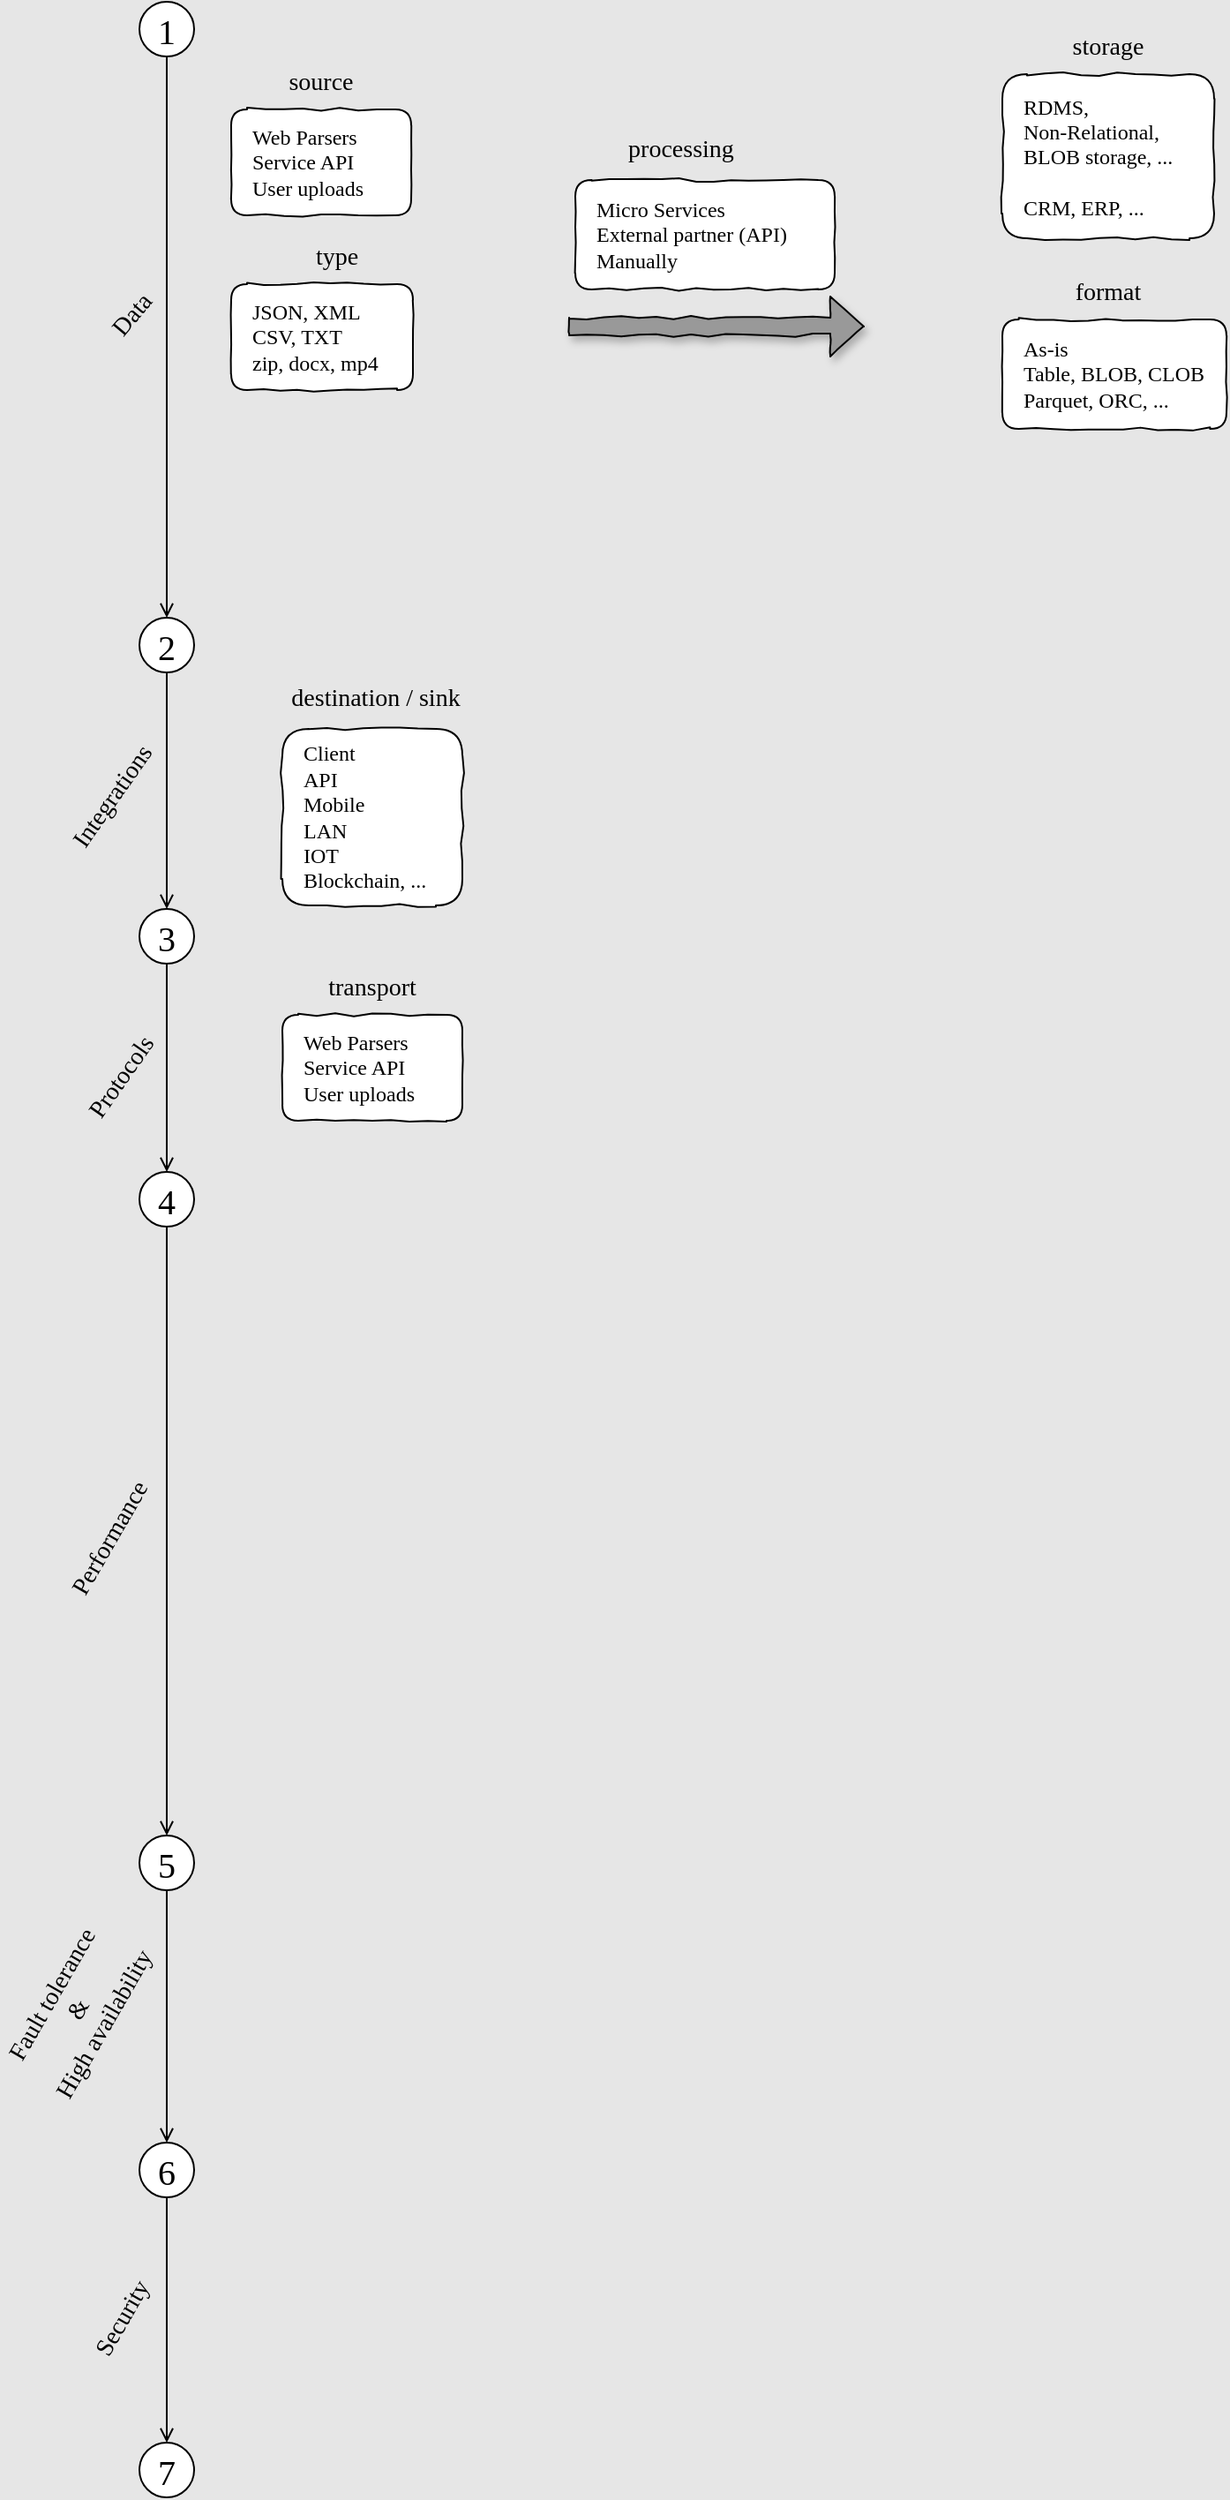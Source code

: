<mxfile version="21.3.2" type="github">
  <diagram name="Page-1" id="Rw8HSiMwXpafIOUnl7IF">
    <mxGraphModel dx="807" dy="579" grid="0" gridSize="10" guides="1" tooltips="1" connect="1" arrows="1" fold="1" page="1" pageScale="1" pageWidth="1169" pageHeight="1654" background="#E6E6E6" math="0" shadow="0">
      <root>
        <mxCell id="0" />
        <mxCell id="1" parent="0" />
        <mxCell id="qGmf7XJ8JI8CwWFyn86P-5" value="1" style="ellipse;whiteSpace=wrap;html=1;aspect=fixed;strokeWidth=1;fontSize=20;comic=0;fontFamily=Comic Sans MS;" vertex="1" parent="1">
          <mxGeometry x="88" y="66" width="31" height="31" as="geometry" />
        </mxCell>
        <mxCell id="qGmf7XJ8JI8CwWFyn86P-6" value="" style="endArrow=open;html=1;rounded=0;exitX=0.5;exitY=1;exitDx=0;exitDy=0;entryX=0.5;entryY=0;entryDx=0;entryDy=0;endFill=0;" edge="1" parent="1" source="qGmf7XJ8JI8CwWFyn86P-5" target="qGmf7XJ8JI8CwWFyn86P-8">
          <mxGeometry relative="1" as="geometry">
            <mxPoint x="171" y="320" as="sourcePoint" />
            <mxPoint x="439" y="318" as="targetPoint" />
          </mxGeometry>
        </mxCell>
        <mxCell id="qGmf7XJ8JI8CwWFyn86P-7" value="Data" style="edgeLabel;resizable=0;html=1;align=center;verticalAlign=middle;fontSize=14;labelBackgroundColor=none;fontFamily=Comic Sans MS;rotation=-50;" connectable="0" vertex="1" parent="qGmf7XJ8JI8CwWFyn86P-6">
          <mxGeometry relative="1" as="geometry">
            <mxPoint x="-20" y="-12" as="offset" />
          </mxGeometry>
        </mxCell>
        <mxCell id="qGmf7XJ8JI8CwWFyn86P-8" value="2" style="ellipse;whiteSpace=wrap;html=1;aspect=fixed;strokeWidth=1;fontSize=20;comic=0;fontFamily=Comic Sans MS;" vertex="1" parent="1">
          <mxGeometry x="88" y="415" width="31" height="31" as="geometry" />
        </mxCell>
        <mxCell id="qGmf7XJ8JI8CwWFyn86P-9" value="3" style="ellipse;whiteSpace=wrap;html=1;aspect=fixed;strokeWidth=1;fontSize=20;comic=0;fontFamily=Comic Sans MS;" vertex="1" parent="1">
          <mxGeometry x="88" y="580" width="31" height="31" as="geometry" />
        </mxCell>
        <mxCell id="qGmf7XJ8JI8CwWFyn86P-11" value="" style="endArrow=open;html=1;rounded=0;entryX=0.5;entryY=0;entryDx=0;entryDy=0;endFill=0;exitX=0.5;exitY=1;exitDx=0;exitDy=0;" edge="1" parent="1" source="qGmf7XJ8JI8CwWFyn86P-8" target="qGmf7XJ8JI8CwWFyn86P-9">
          <mxGeometry relative="1" as="geometry">
            <mxPoint x="501" y="346" as="sourcePoint" />
            <mxPoint x="458" y="327" as="targetPoint" />
          </mxGeometry>
        </mxCell>
        <mxCell id="qGmf7XJ8JI8CwWFyn86P-12" value="Integrations" style="edgeLabel;resizable=0;html=1;align=center;verticalAlign=middle;fontSize=14;labelBackgroundColor=none;fontFamily=Comic Sans MS;rotation=-55;" connectable="0" vertex="1" parent="qGmf7XJ8JI8CwWFyn86P-11">
          <mxGeometry relative="1" as="geometry">
            <mxPoint x="-31" y="4" as="offset" />
          </mxGeometry>
        </mxCell>
        <mxCell id="qGmf7XJ8JI8CwWFyn86P-13" value="4" style="ellipse;whiteSpace=wrap;html=1;aspect=fixed;strokeWidth=1;fontSize=20;comic=0;fontFamily=Comic Sans MS;" vertex="1" parent="1">
          <mxGeometry x="88" y="729" width="31" height="31" as="geometry" />
        </mxCell>
        <mxCell id="qGmf7XJ8JI8CwWFyn86P-15" value="" style="endArrow=open;html=1;rounded=0;entryX=0.5;entryY=0;entryDx=0;entryDy=0;endFill=0;exitX=0.5;exitY=1;exitDx=0;exitDy=0;" edge="1" parent="1" source="qGmf7XJ8JI8CwWFyn86P-9" target="qGmf7XJ8JI8CwWFyn86P-13">
          <mxGeometry relative="1" as="geometry">
            <mxPoint x="114" y="546" as="sourcePoint" />
            <mxPoint x="114" y="710" as="targetPoint" />
          </mxGeometry>
        </mxCell>
        <mxCell id="qGmf7XJ8JI8CwWFyn86P-16" value="&lt;div&gt;Protocols&lt;/div&gt;" style="edgeLabel;resizable=0;html=1;align=center;verticalAlign=middle;fontSize=14;labelBackgroundColor=none;fontFamily=Comic Sans MS;rotation=-55;" connectable="0" vertex="1" parent="qGmf7XJ8JI8CwWFyn86P-15">
          <mxGeometry relative="1" as="geometry">
            <mxPoint x="-26" y="6" as="offset" />
          </mxGeometry>
        </mxCell>
        <mxCell id="qGmf7XJ8JI8CwWFyn86P-17" value="5" style="ellipse;whiteSpace=wrap;html=1;aspect=fixed;strokeWidth=1;fontSize=20;comic=0;fontFamily=Comic Sans MS;" vertex="1" parent="1">
          <mxGeometry x="88" y="1105" width="31" height="31" as="geometry" />
        </mxCell>
        <mxCell id="qGmf7XJ8JI8CwWFyn86P-18" value="" style="endArrow=open;html=1;rounded=0;entryX=0.5;entryY=0;entryDx=0;entryDy=0;endFill=0;exitX=0.5;exitY=1;exitDx=0;exitDy=0;" edge="1" parent="1" source="qGmf7XJ8JI8CwWFyn86P-13" target="qGmf7XJ8JI8CwWFyn86P-17">
          <mxGeometry relative="1" as="geometry">
            <mxPoint x="114" y="741" as="sourcePoint" />
            <mxPoint x="114" y="899" as="targetPoint" />
          </mxGeometry>
        </mxCell>
        <mxCell id="qGmf7XJ8JI8CwWFyn86P-19" value="Performance" style="edgeLabel;resizable=0;html=1;align=center;verticalAlign=middle;fontSize=14;labelBackgroundColor=none;fontFamily=Comic Sans MS;rotation=-60;labelBorderColor=none;" connectable="0" vertex="1" parent="qGmf7XJ8JI8CwWFyn86P-18">
          <mxGeometry relative="1" as="geometry">
            <mxPoint x="-32" y="5" as="offset" />
          </mxGeometry>
        </mxCell>
        <mxCell id="qGmf7XJ8JI8CwWFyn86P-20" value="6" style="ellipse;whiteSpace=wrap;html=1;aspect=fixed;strokeWidth=1;fontSize=20;comic=0;fontFamily=Comic Sans MS;" vertex="1" parent="1">
          <mxGeometry x="88" y="1279" width="31" height="31" as="geometry" />
        </mxCell>
        <mxCell id="qGmf7XJ8JI8CwWFyn86P-21" value="" style="endArrow=open;html=1;rounded=0;entryX=0.5;entryY=0;entryDx=0;entryDy=0;endFill=0;exitX=0.5;exitY=1;exitDx=0;exitDy=0;" edge="1" parent="1" source="qGmf7XJ8JI8CwWFyn86P-17" target="qGmf7XJ8JI8CwWFyn86P-20">
          <mxGeometry relative="1" as="geometry">
            <mxPoint x="152" y="1119" as="sourcePoint" />
            <mxPoint x="152" y="1304" as="targetPoint" />
          </mxGeometry>
        </mxCell>
        <mxCell id="qGmf7XJ8JI8CwWFyn86P-22" value="&lt;div&gt;Fault tolerance&lt;/div&gt;&lt;div&gt;&amp;amp;&lt;/div&gt;&lt;div&gt;High availability&lt;/div&gt;" style="edgeLabel;resizable=0;html=1;align=center;verticalAlign=middle;fontSize=14;labelBackgroundColor=none;fontFamily=Comic Sans MS;rotation=-60;" connectable="0" vertex="1" parent="qGmf7XJ8JI8CwWFyn86P-21">
          <mxGeometry relative="1" as="geometry">
            <mxPoint x="-50" y="-3" as="offset" />
          </mxGeometry>
        </mxCell>
        <mxCell id="qGmf7XJ8JI8CwWFyn86P-23" value="7" style="ellipse;whiteSpace=wrap;html=1;aspect=fixed;strokeWidth=1;fontSize=20;comic=0;fontFamily=Comic Sans MS;" vertex="1" parent="1">
          <mxGeometry x="88" y="1449" width="31" height="31" as="geometry" />
        </mxCell>
        <mxCell id="qGmf7XJ8JI8CwWFyn86P-24" value="" style="endArrow=open;html=1;rounded=0;entryX=0.5;entryY=0;entryDx=0;entryDy=0;endFill=0;exitX=0.5;exitY=1;exitDx=0;exitDy=0;" edge="1" parent="1" source="qGmf7XJ8JI8CwWFyn86P-20" target="qGmf7XJ8JI8CwWFyn86P-23">
          <mxGeometry relative="1" as="geometry">
            <mxPoint x="156" y="1300" as="sourcePoint" />
            <mxPoint x="156" y="1485" as="targetPoint" />
          </mxGeometry>
        </mxCell>
        <mxCell id="qGmf7XJ8JI8CwWFyn86P-25" value="Security" style="edgeLabel;resizable=0;html=1;align=center;verticalAlign=middle;fontSize=14;labelBackgroundColor=none;fontFamily=Comic Sans MS;rotation=-60;labelBorderColor=none;" connectable="0" vertex="1" parent="qGmf7XJ8JI8CwWFyn86P-24">
          <mxGeometry relative="1" as="geometry">
            <mxPoint x="-25" as="offset" />
          </mxGeometry>
        </mxCell>
        <mxCell id="qGmf7XJ8JI8CwWFyn86P-33" value="" style="group" vertex="1" connectable="0" parent="1">
          <mxGeometry x="140" y="97" width="102" height="90" as="geometry" />
        </mxCell>
        <mxCell id="qGmf7XJ8JI8CwWFyn86P-26" value="&lt;div&gt;Web Parsers&lt;/div&gt;&lt;div&gt;Service API&lt;/div&gt;&lt;div&gt;User uploads&lt;br&gt;&lt;/div&gt;" style="rounded=1;whiteSpace=wrap;html=1;fontFamily=Comic Sans MS;labelBackgroundColor=none;comic=1;imageAspect=1;align=left;spacingLeft=10;" vertex="1" parent="qGmf7XJ8JI8CwWFyn86P-33">
          <mxGeometry y="30" width="102" height="60" as="geometry" />
        </mxCell>
        <mxCell id="qGmf7XJ8JI8CwWFyn86P-27" value="source" style="text;html=1;strokeColor=none;fillColor=none;align=center;verticalAlign=middle;whiteSpace=wrap;rounded=0;fontFamily=Comic Sans MS;fontSize=14;" vertex="1" parent="qGmf7XJ8JI8CwWFyn86P-33">
          <mxGeometry x="21" width="60" height="30" as="geometry" />
        </mxCell>
        <mxCell id="qGmf7XJ8JI8CwWFyn86P-38" value="" style="endArrow=block;html=1;rounded=0;endWidth=23.077;fillColor=#999999;fillStyle=solid;shadow=1;gradientColor=none;endFill=0;shape=flexArrow;strokeColor=default;comic=1;" edge="1" parent="1">
          <mxGeometry width="50" height="50" relative="1" as="geometry">
            <mxPoint x="331" y="250" as="sourcePoint" />
            <mxPoint x="499" y="250" as="targetPoint" />
          </mxGeometry>
        </mxCell>
        <mxCell id="qGmf7XJ8JI8CwWFyn86P-39" value="" style="group" vertex="1" connectable="0" parent="1">
          <mxGeometry x="577" y="77" width="120" height="123" as="geometry" />
        </mxCell>
        <mxCell id="qGmf7XJ8JI8CwWFyn86P-36" value="&lt;div&gt;RDMS,&lt;/div&gt;&lt;div&gt;Non-Relational,&lt;br&gt;&lt;/div&gt;&lt;div&gt;BLOB storage, ...&lt;/div&gt;&lt;div&gt;&lt;br&gt;&lt;/div&gt;&lt;div&gt;CRM, ERP, ...&lt;br&gt;&lt;/div&gt;" style="rounded=1;whiteSpace=wrap;html=1;fontFamily=Comic Sans MS;labelBackgroundColor=none;comic=1;imageAspect=1;align=left;spacingLeft=10;" vertex="1" parent="qGmf7XJ8JI8CwWFyn86P-39">
          <mxGeometry y="30" width="120" height="93" as="geometry" />
        </mxCell>
        <mxCell id="qGmf7XJ8JI8CwWFyn86P-37" value="storage" style="text;html=1;strokeColor=none;fillColor=none;align=center;verticalAlign=middle;whiteSpace=wrap;rounded=0;fontFamily=Comic Sans MS;fontSize=14;" vertex="1" parent="qGmf7XJ8JI8CwWFyn86P-39">
          <mxGeometry x="30" width="60" height="30" as="geometry" />
        </mxCell>
        <mxCell id="qGmf7XJ8JI8CwWFyn86P-30" value="&lt;div&gt;JSON, XML&lt;/div&gt;&lt;div&gt;CSV, TXT&lt;br&gt;&lt;/div&gt;&lt;div&gt;zip, docx, mp4&lt;/div&gt;" style="rounded=1;whiteSpace=wrap;html=1;fontFamily=Comic Sans MS;labelBackgroundColor=none;comic=1;imageAspect=1;align=left;spacingLeft=10;" vertex="1" parent="1">
          <mxGeometry x="140" y="226" width="103" height="60" as="geometry" />
        </mxCell>
        <mxCell id="qGmf7XJ8JI8CwWFyn86P-31" value="type" style="text;html=1;strokeColor=none;fillColor=none;align=center;verticalAlign=middle;whiteSpace=wrap;rounded=0;fontFamily=Comic Sans MS;fontSize=14;" vertex="1" parent="1">
          <mxGeometry x="170" y="196" width="60" height="30" as="geometry" />
        </mxCell>
        <mxCell id="qGmf7XJ8JI8CwWFyn86P-41" value="&lt;div&gt;As-is&lt;/div&gt;&lt;div&gt;Table, BLOB, CLOB&lt;br&gt;&lt;/div&gt;&lt;div&gt;Parquet, ORC, ...&lt;br&gt;&lt;/div&gt;" style="rounded=1;whiteSpace=wrap;html=1;fontFamily=Comic Sans MS;labelBackgroundColor=none;comic=1;imageAspect=1;align=left;spacingLeft=10;" vertex="1" parent="1">
          <mxGeometry x="577" y="246" width="127" height="62" as="geometry" />
        </mxCell>
        <mxCell id="qGmf7XJ8JI8CwWFyn86P-42" value="format" style="text;html=1;strokeColor=none;fillColor=none;align=center;verticalAlign=middle;whiteSpace=wrap;rounded=0;fontFamily=Comic Sans MS;fontSize=14;" vertex="1" parent="1">
          <mxGeometry x="607" y="216" width="60" height="30" as="geometry" />
        </mxCell>
        <mxCell id="qGmf7XJ8JI8CwWFyn86P-52" value="&lt;div&gt;Micro Services&lt;/div&gt;&lt;div&gt;External partner (API)&lt;/div&gt;&lt;div&gt;Manually &lt;br&gt;&lt;/div&gt;" style="rounded=1;whiteSpace=wrap;html=1;fontFamily=Comic Sans MS;labelBackgroundColor=none;comic=1;imageAspect=1;align=left;spacingLeft=10;" vertex="1" parent="1">
          <mxGeometry x="335" y="167" width="147" height="62" as="geometry" />
        </mxCell>
        <mxCell id="qGmf7XJ8JI8CwWFyn86P-53" value="processing" style="text;html=1;strokeColor=none;fillColor=none;align=center;verticalAlign=middle;whiteSpace=wrap;rounded=0;fontFamily=Comic Sans MS;fontSize=14;" vertex="1" parent="1">
          <mxGeometry x="355" y="135" width="80" height="30" as="geometry" />
        </mxCell>
        <mxCell id="qGmf7XJ8JI8CwWFyn86P-55" value="&lt;div&gt;Client&lt;/div&gt;&lt;div&gt;API&lt;/div&gt;&lt;div&gt;Mobile&lt;/div&gt;&lt;div&gt;LAN&lt;/div&gt;&lt;div&gt;IOT&lt;/div&gt;&lt;div&gt;Blockchain, ... &lt;/div&gt;" style="rounded=1;whiteSpace=wrap;html=1;fontFamily=Comic Sans MS;labelBackgroundColor=none;comic=1;imageAspect=1;align=left;spacingLeft=10;" vertex="1" parent="1">
          <mxGeometry x="169" y="478" width="102" height="100" as="geometry" />
        </mxCell>
        <mxCell id="qGmf7XJ8JI8CwWFyn86P-56" value="&lt;div&gt;destination / sink&lt;/div&gt;" style="text;html=1;strokeColor=none;fillColor=none;align=center;verticalAlign=middle;whiteSpace=wrap;rounded=0;fontFamily=Comic Sans MS;fontSize=14;" vertex="1" parent="1">
          <mxGeometry x="163" y="446" width="118" height="30" as="geometry" />
        </mxCell>
        <mxCell id="qGmf7XJ8JI8CwWFyn86P-58" value="&lt;div&gt;Web Parsers&lt;/div&gt;&lt;div&gt;Service API&lt;/div&gt;&lt;div&gt;User uploads&lt;br&gt;&lt;/div&gt;" style="rounded=1;whiteSpace=wrap;html=1;fontFamily=Comic Sans MS;labelBackgroundColor=none;comic=1;imageAspect=1;align=left;spacingLeft=10;" vertex="1" parent="1">
          <mxGeometry x="169" y="640" width="102" height="60" as="geometry" />
        </mxCell>
        <mxCell id="qGmf7XJ8JI8CwWFyn86P-59" value="transport" style="text;html=1;strokeColor=none;fillColor=none;align=center;verticalAlign=middle;whiteSpace=wrap;rounded=0;fontFamily=Comic Sans MS;fontSize=14;" vertex="1" parent="1">
          <mxGeometry x="161" y="610" width="118" height="30" as="geometry" />
        </mxCell>
      </root>
    </mxGraphModel>
  </diagram>
</mxfile>
